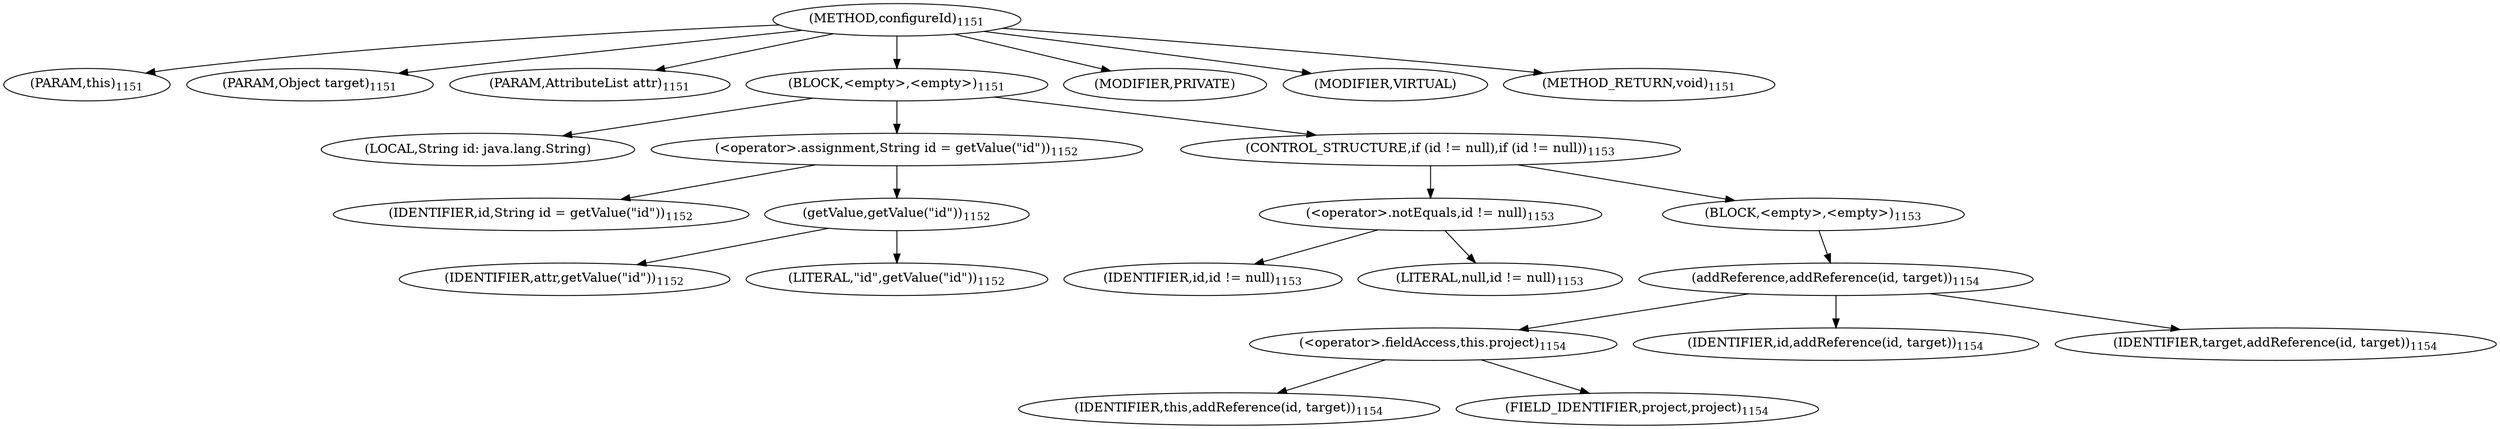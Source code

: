 digraph "configureId" {  
"2434" [label = <(METHOD,configureId)<SUB>1151</SUB>> ]
"2435" [label = <(PARAM,this)<SUB>1151</SUB>> ]
"2436" [label = <(PARAM,Object target)<SUB>1151</SUB>> ]
"2437" [label = <(PARAM,AttributeList attr)<SUB>1151</SUB>> ]
"2438" [label = <(BLOCK,&lt;empty&gt;,&lt;empty&gt;)<SUB>1151</SUB>> ]
"2439" [label = <(LOCAL,String id: java.lang.String)> ]
"2440" [label = <(&lt;operator&gt;.assignment,String id = getValue(&quot;id&quot;))<SUB>1152</SUB>> ]
"2441" [label = <(IDENTIFIER,id,String id = getValue(&quot;id&quot;))<SUB>1152</SUB>> ]
"2442" [label = <(getValue,getValue(&quot;id&quot;))<SUB>1152</SUB>> ]
"2443" [label = <(IDENTIFIER,attr,getValue(&quot;id&quot;))<SUB>1152</SUB>> ]
"2444" [label = <(LITERAL,&quot;id&quot;,getValue(&quot;id&quot;))<SUB>1152</SUB>> ]
"2445" [label = <(CONTROL_STRUCTURE,if (id != null),if (id != null))<SUB>1153</SUB>> ]
"2446" [label = <(&lt;operator&gt;.notEquals,id != null)<SUB>1153</SUB>> ]
"2447" [label = <(IDENTIFIER,id,id != null)<SUB>1153</SUB>> ]
"2448" [label = <(LITERAL,null,id != null)<SUB>1153</SUB>> ]
"2449" [label = <(BLOCK,&lt;empty&gt;,&lt;empty&gt;)<SUB>1153</SUB>> ]
"2450" [label = <(addReference,addReference(id, target))<SUB>1154</SUB>> ]
"2451" [label = <(&lt;operator&gt;.fieldAccess,this.project)<SUB>1154</SUB>> ]
"2452" [label = <(IDENTIFIER,this,addReference(id, target))<SUB>1154</SUB>> ]
"2453" [label = <(FIELD_IDENTIFIER,project,project)<SUB>1154</SUB>> ]
"2454" [label = <(IDENTIFIER,id,addReference(id, target))<SUB>1154</SUB>> ]
"2455" [label = <(IDENTIFIER,target,addReference(id, target))<SUB>1154</SUB>> ]
"2456" [label = <(MODIFIER,PRIVATE)> ]
"2457" [label = <(MODIFIER,VIRTUAL)> ]
"2458" [label = <(METHOD_RETURN,void)<SUB>1151</SUB>> ]
  "2434" -> "2435" 
  "2434" -> "2436" 
  "2434" -> "2437" 
  "2434" -> "2438" 
  "2434" -> "2456" 
  "2434" -> "2457" 
  "2434" -> "2458" 
  "2438" -> "2439" 
  "2438" -> "2440" 
  "2438" -> "2445" 
  "2440" -> "2441" 
  "2440" -> "2442" 
  "2442" -> "2443" 
  "2442" -> "2444" 
  "2445" -> "2446" 
  "2445" -> "2449" 
  "2446" -> "2447" 
  "2446" -> "2448" 
  "2449" -> "2450" 
  "2450" -> "2451" 
  "2450" -> "2454" 
  "2450" -> "2455" 
  "2451" -> "2452" 
  "2451" -> "2453" 
}
